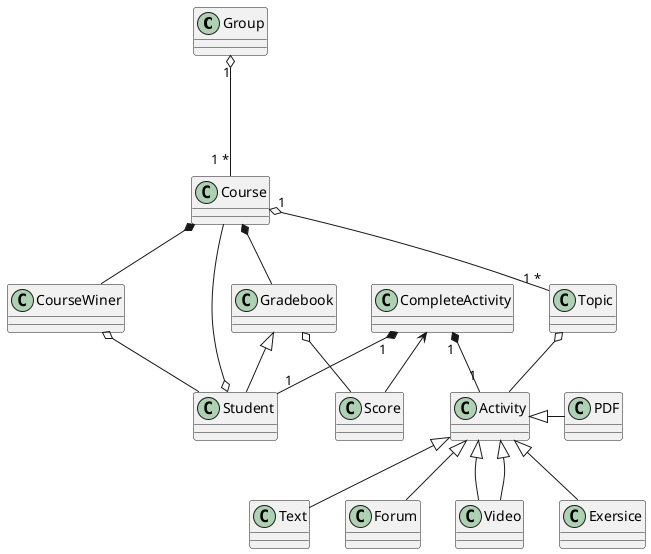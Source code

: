 @startuml
Group "1" o--- "1 *" Course
Student  o-- Course
Course "1" o--  "1 *" Topic
Topic o-- Activity
Activity  <|-- Text
Activity  <|- PDF
Activity  <|-- Forum
Activity  <|-- Video
Activity  <|-- Exersice
Activity  <|-- Video

CompleteActivity"1"  *-- "1" Student
CompleteActivity "1" *-- "1" Activity
CompleteActivity <-- Score

Course *-- Gradebook
Gradebook o-- Score
Gradebook <|-- Student

Course *-- CourseWiner
CourseWiner o-- Student
@enduml
